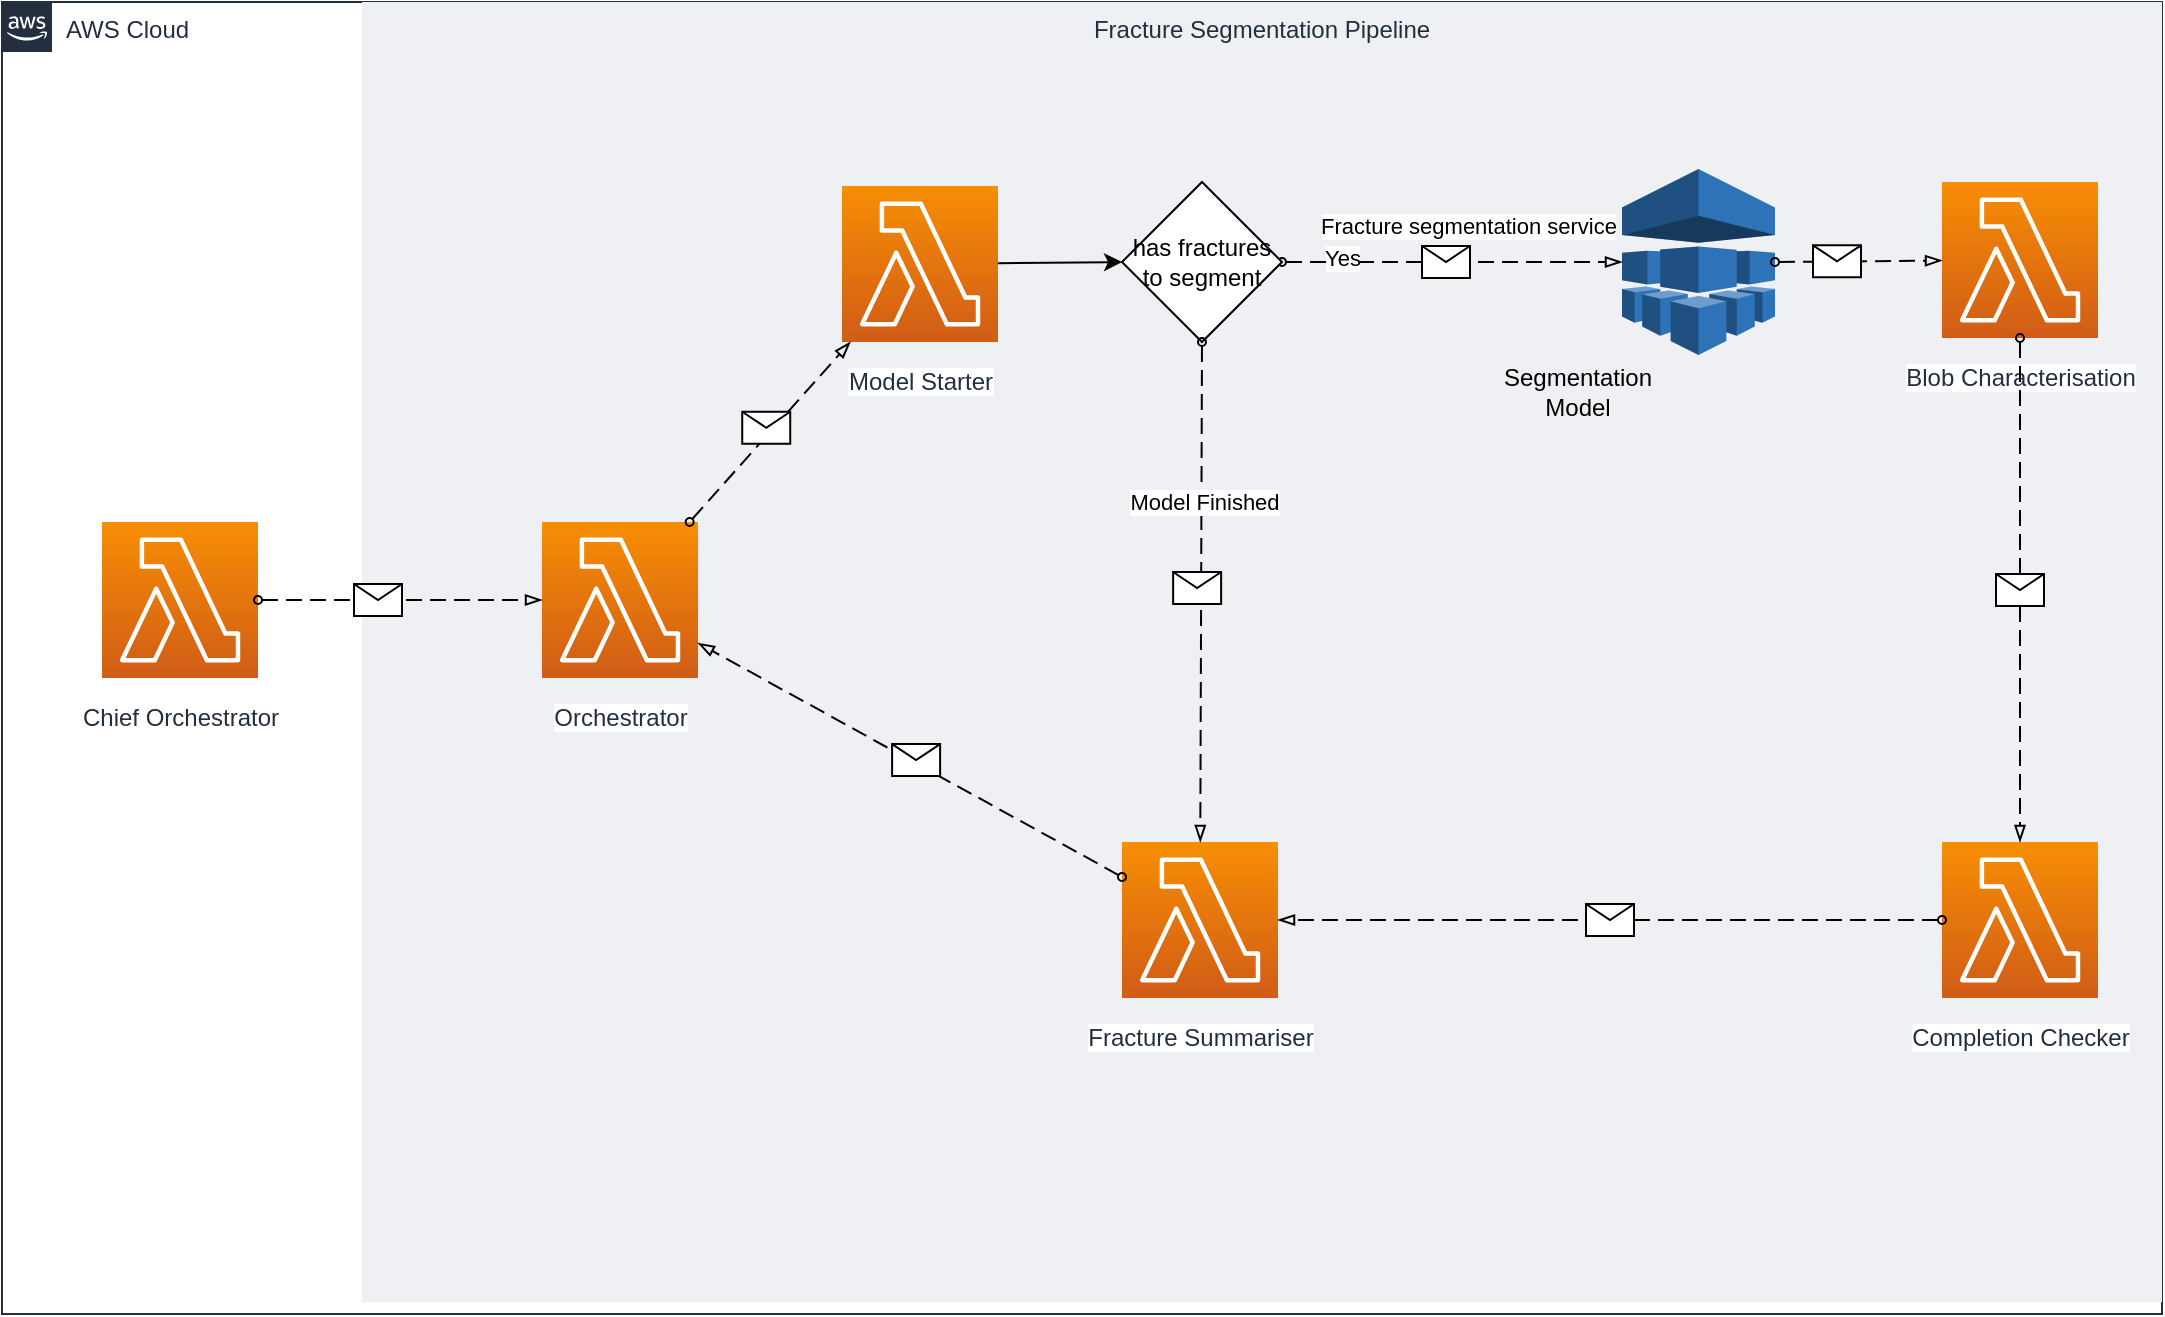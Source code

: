 <mxfile version="26.1.1">
  <diagram id="Ht1M8jgEwFfnCIfOTk4-" name="Page-1">
    <mxGraphModel dx="1385" dy="746" grid="1" gridSize="10" guides="1" tooltips="1" connect="1" arrows="1" fold="1" page="1" pageScale="1" pageWidth="1169" pageHeight="827" math="0" shadow="0">
      <root>
        <mxCell id="0" />
        <mxCell id="1" parent="0" />
        <mxCell id="UEzPUAAOIrF-is8g5C7q-74" value="AWS Cloud" style="points=[[0,0],[0.25,0],[0.5,0],[0.75,0],[1,0],[1,0.25],[1,0.5],[1,0.75],[1,1],[0.75,1],[0.5,1],[0.25,1],[0,1],[0,0.75],[0,0.5],[0,0.25]];outlineConnect=0;gradientColor=none;html=1;whiteSpace=wrap;fontSize=12;fontStyle=0;shape=mxgraph.aws4.group;grIcon=mxgraph.aws4.group_aws_cloud_alt;strokeColor=#232F3E;fillColor=none;verticalAlign=top;align=left;spacingLeft=30;fontColor=#232F3E;dashed=0;labelBackgroundColor=#ffffff;container=1;pointerEvents=0;collapsible=0;recursiveResize=0;" parent="1" vertex="1">
          <mxGeometry x="50" y="80" width="1080" height="656" as="geometry" />
        </mxCell>
        <mxCell id="UEzPUAAOIrF-is8g5C7q-85" value="Chief Orchestrator" style="outlineConnect=0;fontColor=#232F3E;gradientColor=#F78E04;gradientDirection=north;fillColor=#D05C17;strokeColor=#ffffff;dashed=0;verticalLabelPosition=bottom;verticalAlign=top;align=center;html=1;fontSize=12;fontStyle=0;aspect=fixed;shape=mxgraph.aws4.resourceIcon;resIcon=mxgraph.aws4.lambda;labelBackgroundColor=#ffffff;spacingTop=6;" parent="UEzPUAAOIrF-is8g5C7q-74" vertex="1">
          <mxGeometry x="50" y="260" width="78" height="78" as="geometry" />
        </mxCell>
        <mxCell id="AISBT629yyBLA8Ija2V--1" value="Fracture Segmentation Pipeline" style="fillColor=#EFF0F3;strokeColor=none;dashed=0;verticalAlign=top;fontStyle=0;fontColor=#232F3D;whiteSpace=wrap;html=1;" vertex="1" parent="UEzPUAAOIrF-is8g5C7q-74">
          <mxGeometry x="180" width="900" height="650" as="geometry" />
        </mxCell>
        <mxCell id="AISBT629yyBLA8Ija2V--2" value="Orchestrator" style="outlineConnect=0;fontColor=#232F3E;gradientColor=#F78E04;gradientDirection=north;fillColor=#D05C17;strokeColor=#ffffff;dashed=0;verticalLabelPosition=bottom;verticalAlign=top;align=center;html=1;fontSize=12;fontStyle=0;aspect=fixed;shape=mxgraph.aws4.resourceIcon;resIcon=mxgraph.aws4.lambda;labelBackgroundColor=#ffffff;spacingTop=6;" vertex="1" parent="UEzPUAAOIrF-is8g5C7q-74">
          <mxGeometry x="270" y="260" width="78" height="78" as="geometry" />
        </mxCell>
        <mxCell id="AISBT629yyBLA8Ija2V--3" value="Model Starter" style="outlineConnect=0;fontColor=#232F3E;gradientColor=#F78E04;gradientDirection=north;fillColor=#D05C17;strokeColor=#ffffff;dashed=0;verticalLabelPosition=bottom;verticalAlign=top;align=center;html=1;fontSize=12;fontStyle=0;aspect=fixed;shape=mxgraph.aws4.resourceIcon;resIcon=mxgraph.aws4.lambda;labelBackgroundColor=#ffffff;spacingTop=6;" vertex="1" parent="UEzPUAAOIrF-is8g5C7q-74">
          <mxGeometry x="420" y="92" width="78" height="78" as="geometry" />
        </mxCell>
        <mxCell id="AISBT629yyBLA8Ija2V--4" value="Blob Characterisation" style="outlineConnect=0;fontColor=#232F3E;gradientColor=#F78E04;gradientDirection=north;fillColor=#D05C17;strokeColor=#ffffff;dashed=0;verticalLabelPosition=bottom;verticalAlign=top;align=center;html=1;fontSize=12;fontStyle=0;aspect=fixed;shape=mxgraph.aws4.resourceIcon;resIcon=mxgraph.aws4.lambda;labelBackgroundColor=#ffffff;spacingTop=6;" vertex="1" parent="UEzPUAAOIrF-is8g5C7q-74">
          <mxGeometry x="970" y="90" width="78" height="78" as="geometry" />
        </mxCell>
        <mxCell id="AISBT629yyBLA8Ija2V--5" value="Fracture Summariser" style="outlineConnect=0;fontColor=#232F3E;gradientColor=#F78E04;gradientDirection=north;fillColor=#D05C17;strokeColor=#ffffff;dashed=0;verticalLabelPosition=bottom;verticalAlign=top;align=center;html=1;fontSize=12;fontStyle=0;aspect=fixed;shape=mxgraph.aws4.resourceIcon;resIcon=mxgraph.aws4.lambda;labelBackgroundColor=#ffffff;spacingTop=6;" vertex="1" parent="UEzPUAAOIrF-is8g5C7q-74">
          <mxGeometry x="560" y="420" width="78" height="78" as="geometry" />
        </mxCell>
        <mxCell id="AISBT629yyBLA8Ija2V--6" value="Completion Checker" style="outlineConnect=0;fontColor=#232F3E;gradientColor=#F78E04;gradientDirection=north;fillColor=#D05C17;strokeColor=#ffffff;dashed=0;verticalLabelPosition=bottom;verticalAlign=top;align=center;html=1;fontSize=12;fontStyle=0;aspect=fixed;shape=mxgraph.aws4.resourceIcon;resIcon=mxgraph.aws4.lambda;labelBackgroundColor=#ffffff;spacingTop=6;" vertex="1" parent="UEzPUAAOIrF-is8g5C7q-74">
          <mxGeometry x="970" y="420" width="78" height="78" as="geometry" />
        </mxCell>
        <mxCell id="AISBT629yyBLA8Ija2V--13" value="" style="endArrow=blockThin;html=1;labelPosition=left;verticalLabelPosition=middle;align=right;verticalAlign=middle;dashed=1;dashPattern=8 4;endFill=0;startArrow=oval;startFill=0;endSize=6;startSize=4;rounded=0;" edge="1" parent="UEzPUAAOIrF-is8g5C7q-74" source="UEzPUAAOIrF-is8g5C7q-85" target="AISBT629yyBLA8Ija2V--2">
          <mxGeometry relative="1" as="geometry">
            <mxPoint x="429" y="327.5" as="sourcePoint" />
            <mxPoint x="589" y="327.5" as="targetPoint" />
          </mxGeometry>
        </mxCell>
        <mxCell id="AISBT629yyBLA8Ija2V--14" value="" style="shape=message;html=1;outlineConnect=0;labelPosition=left;verticalLabelPosition=middle;align=right;verticalAlign=middle;spacingRight=5;labelBackgroundColor=#ffffff;" vertex="1" parent="AISBT629yyBLA8Ija2V--13">
          <mxGeometry width="24" height="16" relative="1" as="geometry">
            <mxPoint x="-23" y="-8" as="offset" />
          </mxGeometry>
        </mxCell>
        <mxCell id="AISBT629yyBLA8Ija2V--11" value="" style="endArrow=blockThin;html=1;labelPosition=left;verticalLabelPosition=middle;align=right;verticalAlign=middle;dashed=1;dashPattern=8 4;endFill=0;startArrow=oval;startFill=0;endSize=6;startSize=4;rounded=0;" edge="1" parent="UEzPUAAOIrF-is8g5C7q-74" source="AISBT629yyBLA8Ija2V--2" target="AISBT629yyBLA8Ija2V--3">
          <mxGeometry relative="1" as="geometry">
            <mxPoint x="440" y="240" as="sourcePoint" />
            <mxPoint x="600" y="240" as="targetPoint" />
          </mxGeometry>
        </mxCell>
        <mxCell id="AISBT629yyBLA8Ija2V--12" value="" style="shape=message;html=1;outlineConnect=0;labelPosition=left;verticalLabelPosition=middle;align=right;verticalAlign=middle;spacingRight=5;labelBackgroundColor=#ffffff;" vertex="1" parent="AISBT629yyBLA8Ija2V--11">
          <mxGeometry width="24" height="16" relative="1" as="geometry">
            <mxPoint x="-14" y="-10" as="offset" />
          </mxGeometry>
        </mxCell>
        <mxCell id="AISBT629yyBLA8Ija2V--16" value="" style="endArrow=blockThin;html=1;labelPosition=left;verticalLabelPosition=middle;align=right;verticalAlign=middle;dashed=1;dashPattern=8 4;endFill=0;startArrow=oval;startFill=0;endSize=6;startSize=4;rounded=0;" edge="1" parent="UEzPUAAOIrF-is8g5C7q-74" source="AISBT629yyBLA8Ija2V--5" target="AISBT629yyBLA8Ija2V--2">
          <mxGeometry relative="1" as="geometry">
            <mxPoint x="542" y="272" as="sourcePoint" />
            <mxPoint x="410" y="378" as="targetPoint" />
          </mxGeometry>
        </mxCell>
        <mxCell id="AISBT629yyBLA8Ija2V--17" value="" style="shape=message;html=1;outlineConnect=0;labelPosition=left;verticalLabelPosition=middle;align=right;verticalAlign=middle;spacingRight=5;labelBackgroundColor=#ffffff;" vertex="1" parent="AISBT629yyBLA8Ija2V--16">
          <mxGeometry width="24" height="16" relative="1" as="geometry">
            <mxPoint x="-9" y="-8" as="offset" />
          </mxGeometry>
        </mxCell>
        <mxCell id="AISBT629yyBLA8Ija2V--18" value="" style="outlineConnect=0;dashed=0;verticalLabelPosition=bottom;verticalAlign=top;align=center;html=1;shape=mxgraph.aws3.machine_learning;fillColor=#2E73B8;gradientColor=none;" vertex="1" parent="UEzPUAAOIrF-is8g5C7q-74">
          <mxGeometry x="810" y="83.5" width="76.5" height="93" as="geometry" />
        </mxCell>
        <mxCell id="AISBT629yyBLA8Ija2V--19" value="" style="endArrow=blockThin;html=1;labelPosition=left;verticalLabelPosition=middle;align=right;verticalAlign=middle;dashed=1;dashPattern=8 4;endFill=0;startArrow=oval;startFill=0;endSize=6;startSize=4;rounded=0;entryX=0;entryY=0.5;entryDx=0;entryDy=0;entryPerimeter=0;" edge="1" parent="UEzPUAAOIrF-is8g5C7q-74" source="AISBT629yyBLA8Ija2V--32" target="AISBT629yyBLA8Ija2V--18">
          <mxGeometry relative="1" as="geometry">
            <mxPoint x="358" y="277" as="sourcePoint" />
            <mxPoint x="490" y="171" as="targetPoint" />
          </mxGeometry>
        </mxCell>
        <mxCell id="AISBT629yyBLA8Ija2V--20" value="" style="shape=message;html=1;outlineConnect=0;labelPosition=left;verticalLabelPosition=middle;align=right;verticalAlign=middle;spacingRight=5;labelBackgroundColor=#ffffff;" vertex="1" parent="AISBT629yyBLA8Ija2V--19">
          <mxGeometry width="24" height="16" relative="1" as="geometry">
            <mxPoint x="-15" y="-8" as="offset" />
          </mxGeometry>
        </mxCell>
        <mxCell id="AISBT629yyBLA8Ija2V--37" value="Yes" style="edgeLabel;html=1;align=center;verticalAlign=middle;resizable=0;points=[];" vertex="1" connectable="0" parent="AISBT629yyBLA8Ija2V--19">
          <mxGeometry x="-0.648" y="2" relative="1" as="geometry">
            <mxPoint as="offset" />
          </mxGeometry>
        </mxCell>
        <mxCell id="AISBT629yyBLA8Ija2V--21" value="Segmentation Model" style="text;html=1;align=center;verticalAlign=middle;whiteSpace=wrap;rounded=0;" vertex="1" parent="UEzPUAAOIrF-is8g5C7q-74">
          <mxGeometry x="758.25" y="180" width="60" height="30" as="geometry" />
        </mxCell>
        <mxCell id="AISBT629yyBLA8Ija2V--22" value="" style="endArrow=blockThin;html=1;labelPosition=left;verticalLabelPosition=middle;align=right;verticalAlign=middle;dashed=1;dashPattern=8 4;endFill=0;startArrow=oval;startFill=0;endSize=6;startSize=4;rounded=0;exitX=1;exitY=0.5;exitDx=0;exitDy=0;exitPerimeter=0;" edge="1" parent="UEzPUAAOIrF-is8g5C7q-74" source="AISBT629yyBLA8Ija2V--18" target="AISBT629yyBLA8Ija2V--4">
          <mxGeometry relative="1" as="geometry">
            <mxPoint x="780" y="270" as="sourcePoint" />
            <mxPoint x="882" y="276" as="targetPoint" />
          </mxGeometry>
        </mxCell>
        <mxCell id="AISBT629yyBLA8Ija2V--23" value="" style="shape=message;html=1;outlineConnect=0;labelPosition=left;verticalLabelPosition=middle;align=right;verticalAlign=middle;spacingRight=5;labelBackgroundColor=#ffffff;" vertex="1" parent="AISBT629yyBLA8Ija2V--22">
          <mxGeometry width="24" height="16" relative="1" as="geometry">
            <mxPoint x="-23" y="-8" as="offset" />
          </mxGeometry>
        </mxCell>
        <mxCell id="AISBT629yyBLA8Ija2V--24" value="" style="endArrow=blockThin;html=1;labelPosition=left;verticalLabelPosition=middle;align=right;verticalAlign=middle;dashed=1;dashPattern=8 4;endFill=0;startArrow=oval;startFill=0;endSize=6;startSize=4;rounded=0;" edge="1" parent="UEzPUAAOIrF-is8g5C7q-74" source="AISBT629yyBLA8Ija2V--4" target="AISBT629yyBLA8Ija2V--6">
          <mxGeometry relative="1" as="geometry">
            <mxPoint x="728.25" y="360" as="sourcePoint" />
            <mxPoint x="833.25" y="360" as="targetPoint" />
          </mxGeometry>
        </mxCell>
        <mxCell id="AISBT629yyBLA8Ija2V--25" value="" style="shape=message;html=1;outlineConnect=0;labelPosition=left;verticalLabelPosition=middle;align=right;verticalAlign=middle;spacingRight=5;labelBackgroundColor=#ffffff;" vertex="1" parent="AISBT629yyBLA8Ija2V--24">
          <mxGeometry width="24" height="16" relative="1" as="geometry">
            <mxPoint x="-12" y="-8" as="offset" />
          </mxGeometry>
        </mxCell>
        <mxCell id="AISBT629yyBLA8Ija2V--28" value="" style="endArrow=blockThin;html=1;labelPosition=left;verticalLabelPosition=middle;align=right;verticalAlign=middle;dashed=1;dashPattern=8 4;endFill=0;startArrow=oval;startFill=0;endSize=6;startSize=4;rounded=0;" edge="1" parent="UEzPUAAOIrF-is8g5C7q-74" source="AISBT629yyBLA8Ija2V--6" target="AISBT629yyBLA8Ija2V--5">
          <mxGeometry relative="1" as="geometry">
            <mxPoint x="660" y="360" as="sourcePoint" />
            <mxPoint x="660" y="602" as="targetPoint" />
          </mxGeometry>
        </mxCell>
        <mxCell id="AISBT629yyBLA8Ija2V--29" value="" style="shape=message;html=1;outlineConnect=0;labelPosition=left;verticalLabelPosition=middle;align=right;verticalAlign=middle;spacingRight=5;labelBackgroundColor=#ffffff;" vertex="1" parent="AISBT629yyBLA8Ija2V--28">
          <mxGeometry width="24" height="16" relative="1" as="geometry">
            <mxPoint x="-12" y="-8" as="offset" />
          </mxGeometry>
        </mxCell>
        <mxCell id="AISBT629yyBLA8Ija2V--32" value="has fractures to segment" style="rhombus;whiteSpace=wrap;html=1;" vertex="1" parent="UEzPUAAOIrF-is8g5C7q-74">
          <mxGeometry x="560" y="90" width="80" height="80" as="geometry" />
        </mxCell>
        <mxCell id="AISBT629yyBLA8Ija2V--34" value="" style="endArrow=classic;html=1;rounded=0;entryX=0;entryY=0.5;entryDx=0;entryDy=0;" edge="1" parent="UEzPUAAOIrF-is8g5C7q-74" source="AISBT629yyBLA8Ija2V--3" target="AISBT629yyBLA8Ija2V--32">
          <mxGeometry width="50" height="50" relative="1" as="geometry">
            <mxPoint x="490" y="410" as="sourcePoint" />
            <mxPoint x="540" y="360" as="targetPoint" />
          </mxGeometry>
        </mxCell>
        <mxCell id="AISBT629yyBLA8Ija2V--35" value="" style="endArrow=blockThin;html=1;labelPosition=left;verticalLabelPosition=middle;align=right;verticalAlign=middle;dashed=1;dashPattern=8 4;endFill=0;startArrow=oval;startFill=0;endSize=6;startSize=4;rounded=0;exitX=0.5;exitY=1;exitDx=0;exitDy=0;" edge="1" parent="UEzPUAAOIrF-is8g5C7q-74" source="AISBT629yyBLA8Ija2V--32" target="AISBT629yyBLA8Ija2V--5">
          <mxGeometry relative="1" as="geometry">
            <mxPoint x="690" y="396" as="sourcePoint" />
            <mxPoint x="822" y="290" as="targetPoint" />
          </mxGeometry>
        </mxCell>
        <mxCell id="AISBT629yyBLA8Ija2V--36" value="" style="shape=message;html=1;outlineConnect=0;labelPosition=left;verticalLabelPosition=middle;align=right;verticalAlign=middle;spacingRight=5;labelBackgroundColor=#ffffff;" vertex="1" parent="AISBT629yyBLA8Ija2V--35">
          <mxGeometry width="24" height="16" relative="1" as="geometry">
            <mxPoint x="-14" y="-10" as="offset" />
          </mxGeometry>
        </mxCell>
        <mxCell id="AISBT629yyBLA8Ija2V--38" value="Model Finished" style="edgeLabel;html=1;align=center;verticalAlign=middle;resizable=0;points=[];" vertex="1" connectable="0" parent="AISBT629yyBLA8Ija2V--35">
          <mxGeometry x="-0.603" relative="1" as="geometry">
            <mxPoint x="1" y="30" as="offset" />
          </mxGeometry>
        </mxCell>
        <mxCell id="AISBT629yyBLA8Ija2V--56" value="Fracture segmentation service" style="edgeLabel;html=1;align=center;verticalAlign=middle;resizable=0;points=[];" vertex="1" connectable="0" parent="UEzPUAAOIrF-is8g5C7q-74">
          <mxGeometry x="709.997" y="120.0" as="geometry">
            <mxPoint x="23" y="-8" as="offset" />
          </mxGeometry>
        </mxCell>
      </root>
    </mxGraphModel>
  </diagram>
</mxfile>
